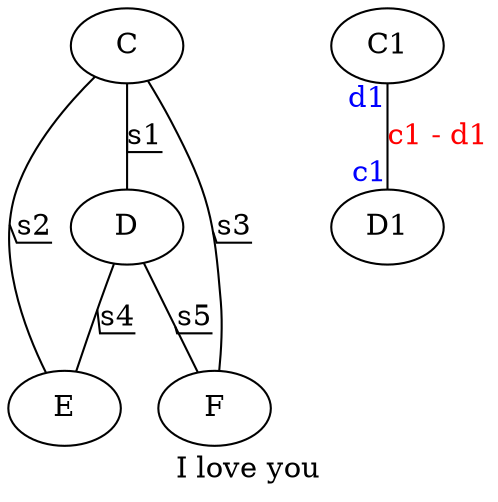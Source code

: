 graph A {
	label="I love you";
	labelloc=b;
	lablejust=l;

	edge [decorate=true];
	C -- D [label="s1"];
	C -- E [label="s2"];
	C -- F [label="s3"];
	D -- E [label="s4"];
	D -- F [label="s5"];
	edge [decorate=false,labelfontcolor=blue,fontcolor=red];
	C1 -- D1 [headlabel="c1",taillabel="d1",label="c1 - d1"];
}

